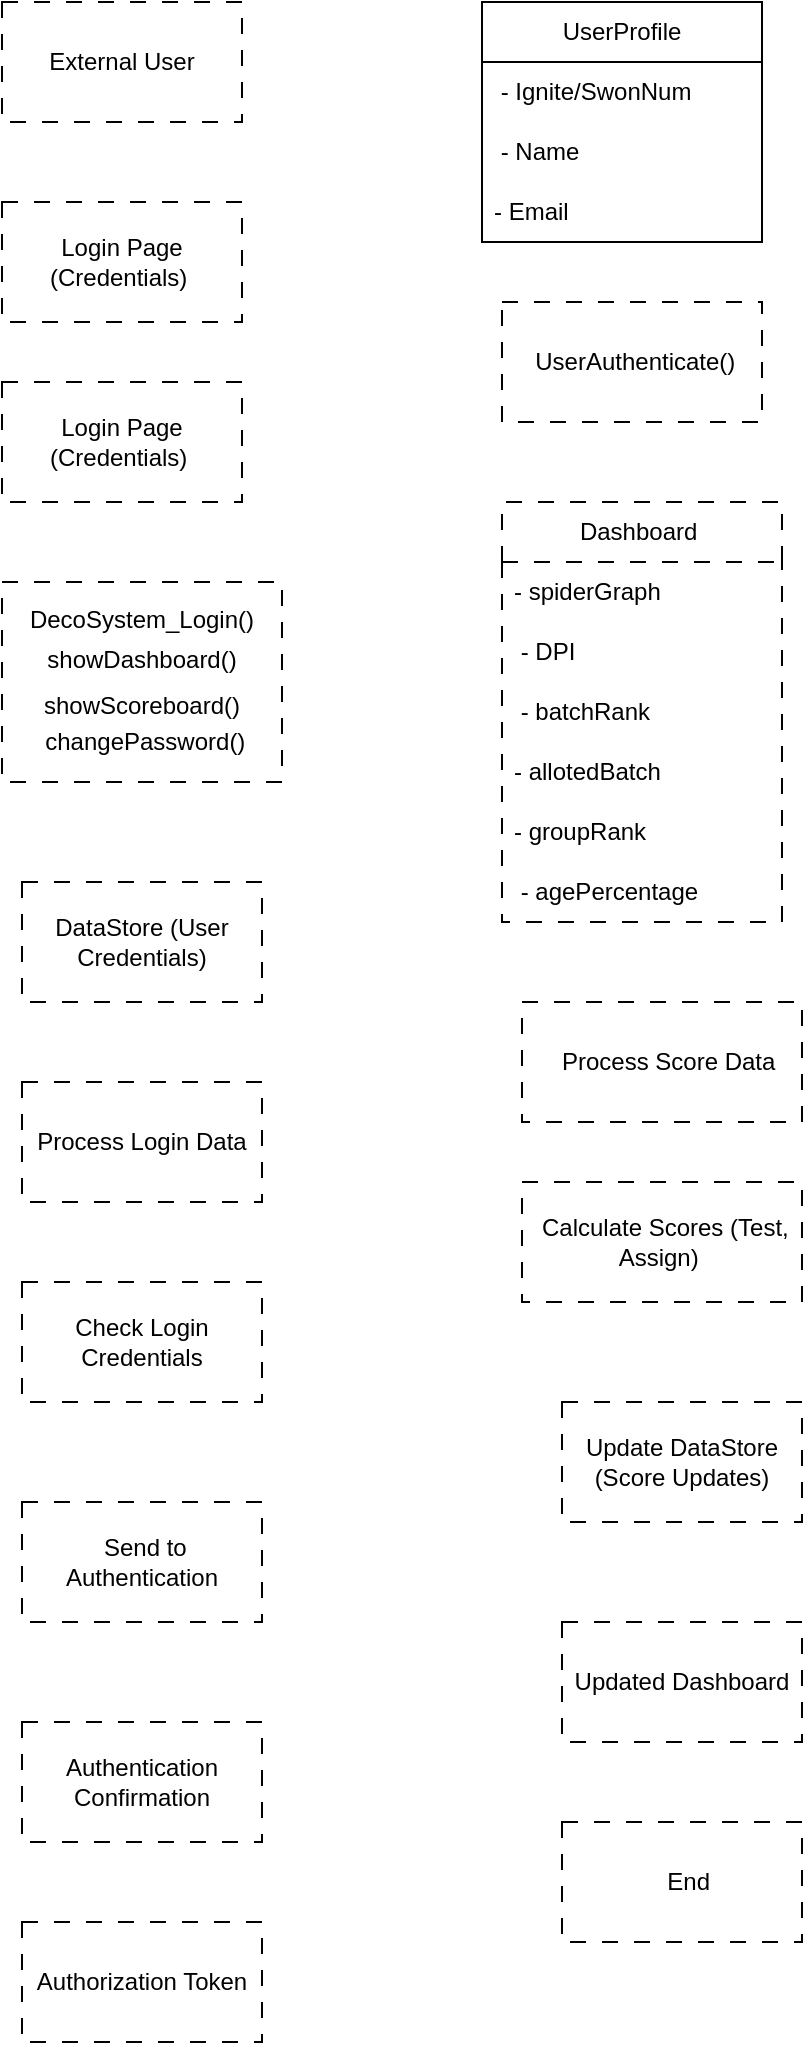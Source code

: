 <mxfile version="22.1.21" type="github">
  <diagram name="Page-1" id="AjSTAS1I5EC3uXCj3nYZ">
    <mxGraphModel dx="1152" dy="637" grid="1" gridSize="10" guides="1" tooltips="1" connect="1" arrows="1" fold="1" page="1" pageScale="1" pageWidth="850" pageHeight="1100" math="0" shadow="0">
      <root>
        <mxCell id="0" />
        <mxCell id="1" parent="0" />
        <mxCell id="Ddk61Lo-YDBHrQUrNhqN-1" value="External User" style="rounded=0;whiteSpace=wrap;html=1;dashed=1;dashPattern=8 8;" vertex="1" parent="1">
          <mxGeometry x="80" y="40" width="120" height="60" as="geometry" />
        </mxCell>
        <mxCell id="Ddk61Lo-YDBHrQUrNhqN-3" value="Login Page (Credentials)&amp;nbsp; " style="rounded=0;whiteSpace=wrap;html=1;dashed=1;dashPattern=8 8;" vertex="1" parent="1">
          <mxGeometry x="80" y="140" width="120" height="60" as="geometry" />
        </mxCell>
        <mxCell id="Ddk61Lo-YDBHrQUrNhqN-4" value="Login Page (Credentials)&amp;nbsp; " style="rounded=0;whiteSpace=wrap;html=1;dashed=1;dashPattern=8 8;" vertex="1" parent="1">
          <mxGeometry x="80" y="230" width="120" height="60" as="geometry" />
        </mxCell>
        <mxCell id="Ddk61Lo-YDBHrQUrNhqN-6" value="&lt;div&gt;DecoSystem_Login()&lt;/div&gt;&lt;div style=&quot;line-height: 210%;&quot;&gt;showDashboard()&lt;br&gt;&lt;/div&gt;&lt;div style=&quot;line-height: 180%;&quot;&gt;showScoreboard()&lt;/div&gt;&lt;div style=&quot;line-height: 130%;&quot;&gt;&amp;nbsp;changePassword()&lt;br&gt;&lt;/div&gt;" style="rounded=0;whiteSpace=wrap;html=1;dashed=1;dashPattern=8 8;" vertex="1" parent="1">
          <mxGeometry x="80" y="330" width="140" height="100" as="geometry" />
        </mxCell>
        <mxCell id="Ddk61Lo-YDBHrQUrNhqN-7" value="DataStore (User Credentials)" style="rounded=0;whiteSpace=wrap;html=1;dashed=1;dashPattern=8 8;" vertex="1" parent="1">
          <mxGeometry x="90" y="480" width="120" height="60" as="geometry" />
        </mxCell>
        <mxCell id="Ddk61Lo-YDBHrQUrNhqN-8" value="Process Login Data" style="rounded=0;whiteSpace=wrap;html=1;dashed=1;dashPattern=8 8;" vertex="1" parent="1">
          <mxGeometry x="90" y="580" width="120" height="60" as="geometry" />
        </mxCell>
        <mxCell id="Ddk61Lo-YDBHrQUrNhqN-9" value="Check Login Credentials " style="rounded=0;whiteSpace=wrap;html=1;dashed=1;dashPattern=8 8;" vertex="1" parent="1">
          <mxGeometry x="90" y="680" width="120" height="60" as="geometry" />
        </mxCell>
        <mxCell id="Ddk61Lo-YDBHrQUrNhqN-10" value="&amp;nbsp;Send to Authentication " style="rounded=0;whiteSpace=wrap;html=1;dashed=1;dashPattern=8 8;" vertex="1" parent="1">
          <mxGeometry x="90" y="790" width="120" height="60" as="geometry" />
        </mxCell>
        <mxCell id="Ddk61Lo-YDBHrQUrNhqN-11" value="Authentication Confirmation  " style="rounded=0;whiteSpace=wrap;html=1;dashed=1;dashPattern=8 8;" vertex="1" parent="1">
          <mxGeometry x="90" y="900" width="120" height="60" as="geometry" />
        </mxCell>
        <mxCell id="Ddk61Lo-YDBHrQUrNhqN-12" value="Authorization Token" style="rounded=0;whiteSpace=wrap;html=1;dashed=1;dashPattern=8 8;" vertex="1" parent="1">
          <mxGeometry x="90" y="1000" width="120" height="60" as="geometry" />
        </mxCell>
        <mxCell id="Ddk61Lo-YDBHrQUrNhqN-13" value="UserProfile " style="swimlane;fontStyle=0;childLayout=stackLayout;horizontal=1;startSize=30;horizontalStack=0;resizeParent=1;resizeParentMax=0;resizeLast=0;collapsible=1;marginBottom=0;whiteSpace=wrap;html=1;" vertex="1" parent="1">
          <mxGeometry x="320" y="40" width="140" height="120" as="geometry" />
        </mxCell>
        <mxCell id="Ddk61Lo-YDBHrQUrNhqN-14" value="&amp;nbsp;- Ignite/SwonNum " style="text;strokeColor=none;fillColor=none;align=left;verticalAlign=middle;spacingLeft=4;spacingRight=4;overflow=hidden;points=[[0,0.5],[1,0.5]];portConstraint=eastwest;rotatable=0;whiteSpace=wrap;html=1;" vertex="1" parent="Ddk61Lo-YDBHrQUrNhqN-13">
          <mxGeometry y="30" width="140" height="30" as="geometry" />
        </mxCell>
        <mxCell id="Ddk61Lo-YDBHrQUrNhqN-15" value="&amp;nbsp;- Name&amp;nbsp; " style="text;strokeColor=none;fillColor=none;align=left;verticalAlign=middle;spacingLeft=4;spacingRight=4;overflow=hidden;points=[[0,0.5],[1,0.5]];portConstraint=eastwest;rotatable=0;whiteSpace=wrap;html=1;" vertex="1" parent="Ddk61Lo-YDBHrQUrNhqN-13">
          <mxGeometry y="60" width="140" height="30" as="geometry" />
        </mxCell>
        <mxCell id="Ddk61Lo-YDBHrQUrNhqN-16" value="- Email&amp;nbsp; " style="text;strokeColor=none;fillColor=none;align=left;verticalAlign=middle;spacingLeft=4;spacingRight=4;overflow=hidden;points=[[0,0.5],[1,0.5]];portConstraint=eastwest;rotatable=0;whiteSpace=wrap;html=1;" vertex="1" parent="Ddk61Lo-YDBHrQUrNhqN-13">
          <mxGeometry y="90" width="140" height="30" as="geometry" />
        </mxCell>
        <mxCell id="Ddk61Lo-YDBHrQUrNhqN-17" value="&amp;nbsp;UserAuthenticate()" style="rounded=0;whiteSpace=wrap;html=1;dashed=1;dashPattern=8 8;" vertex="1" parent="1">
          <mxGeometry x="330" y="190" width="130" height="60" as="geometry" />
        </mxCell>
        <mxCell id="Ddk61Lo-YDBHrQUrNhqN-18" value="Dashboard&amp;nbsp; " style="swimlane;fontStyle=0;childLayout=stackLayout;horizontal=1;startSize=30;horizontalStack=0;resizeParent=1;resizeParentMax=0;resizeLast=0;collapsible=1;marginBottom=0;whiteSpace=wrap;html=1;dashed=1;dashPattern=8 8;" vertex="1" parent="1">
          <mxGeometry x="330" y="290" width="140" height="210" as="geometry" />
        </mxCell>
        <mxCell id="Ddk61Lo-YDBHrQUrNhqN-19" value="- spiderGraph" style="text;strokeColor=none;fillColor=none;align=left;verticalAlign=middle;spacingLeft=4;spacingRight=4;overflow=hidden;points=[[0,0.5],[1,0.5]];portConstraint=eastwest;rotatable=0;whiteSpace=wrap;html=1;" vertex="1" parent="Ddk61Lo-YDBHrQUrNhqN-18">
          <mxGeometry y="30" width="140" height="30" as="geometry" />
        </mxCell>
        <mxCell id="Ddk61Lo-YDBHrQUrNhqN-20" value="&amp;nbsp;- DPI&amp;nbsp;&amp;nbsp;&amp;nbsp; " style="text;strokeColor=none;fillColor=none;align=left;verticalAlign=middle;spacingLeft=4;spacingRight=4;overflow=hidden;points=[[0,0.5],[1,0.5]];portConstraint=eastwest;rotatable=0;whiteSpace=wrap;html=1;" vertex="1" parent="Ddk61Lo-YDBHrQUrNhqN-18">
          <mxGeometry y="60" width="140" height="30" as="geometry" />
        </mxCell>
        <mxCell id="Ddk61Lo-YDBHrQUrNhqN-21" value="&amp;nbsp;- batchRank&amp;nbsp; " style="text;strokeColor=none;fillColor=none;align=left;verticalAlign=middle;spacingLeft=4;spacingRight=4;overflow=hidden;points=[[0,0.5],[1,0.5]];portConstraint=eastwest;rotatable=0;whiteSpace=wrap;html=1;" vertex="1" parent="Ddk61Lo-YDBHrQUrNhqN-18">
          <mxGeometry y="90" width="140" height="30" as="geometry" />
        </mxCell>
        <mxCell id="Ddk61Lo-YDBHrQUrNhqN-34" value="- allotedBatch " style="text;strokeColor=none;fillColor=none;align=left;verticalAlign=middle;spacingLeft=4;spacingRight=4;overflow=hidden;points=[[0,0.5],[1,0.5]];portConstraint=eastwest;rotatable=0;whiteSpace=wrap;html=1;" vertex="1" parent="Ddk61Lo-YDBHrQUrNhqN-18">
          <mxGeometry y="120" width="140" height="30" as="geometry" />
        </mxCell>
        <mxCell id="Ddk61Lo-YDBHrQUrNhqN-33" value="- groupRank" style="text;strokeColor=none;fillColor=none;align=left;verticalAlign=middle;spacingLeft=4;spacingRight=4;overflow=hidden;points=[[0,0.5],[1,0.5]];portConstraint=eastwest;rotatable=0;whiteSpace=wrap;html=1;" vertex="1" parent="Ddk61Lo-YDBHrQUrNhqN-18">
          <mxGeometry y="150" width="140" height="30" as="geometry" />
        </mxCell>
        <mxCell id="Ddk61Lo-YDBHrQUrNhqN-35" value="&amp;nbsp;- agePercentage&amp;nbsp; " style="text;strokeColor=none;fillColor=none;align=left;verticalAlign=middle;spacingLeft=4;spacingRight=4;overflow=hidden;points=[[0,0.5],[1,0.5]];portConstraint=eastwest;rotatable=0;whiteSpace=wrap;html=1;" vertex="1" parent="Ddk61Lo-YDBHrQUrNhqN-18">
          <mxGeometry y="180" width="140" height="30" as="geometry" />
        </mxCell>
        <mxCell id="Ddk61Lo-YDBHrQUrNhqN-36" value="&amp;nbsp; Process Score Data " style="rounded=0;whiteSpace=wrap;html=1;dashed=1;dashPattern=8 8;" vertex="1" parent="1">
          <mxGeometry x="340" y="540" width="140" height="60" as="geometry" />
        </mxCell>
        <mxCell id="Ddk61Lo-YDBHrQUrNhqN-38" value="&amp;nbsp;Calculate Scores (Test, Assign)&amp;nbsp; " style="rounded=0;whiteSpace=wrap;html=1;dashed=1;dashPattern=8 8;" vertex="1" parent="1">
          <mxGeometry x="340" y="630" width="140" height="60" as="geometry" />
        </mxCell>
        <mxCell id="Ddk61Lo-YDBHrQUrNhqN-39" value="Update DataStore (Score Updates)" style="rounded=0;whiteSpace=wrap;html=1;dashed=1;dashPattern=8 8;" vertex="1" parent="1">
          <mxGeometry x="360" y="740" width="120" height="60" as="geometry" />
        </mxCell>
        <mxCell id="Ddk61Lo-YDBHrQUrNhqN-41" value="&amp;nbsp;Updated Dashboard&amp;nbsp; " style="rounded=0;whiteSpace=wrap;html=1;dashed=1;dashPattern=8 8;" vertex="1" parent="1">
          <mxGeometry x="360" y="850" width="120" height="60" as="geometry" />
        </mxCell>
        <mxCell id="Ddk61Lo-YDBHrQUrNhqN-42" value="&amp;nbsp;&amp;nbsp;&amp;nbsp;&amp;nbsp;&amp;nbsp; End&amp;nbsp;&amp;nbsp;&amp;nbsp;&amp;nbsp; " style="rounded=0;whiteSpace=wrap;html=1;dashed=1;dashPattern=8 8;" vertex="1" parent="1">
          <mxGeometry x="360" y="950" width="120" height="60" as="geometry" />
        </mxCell>
      </root>
    </mxGraphModel>
  </diagram>
</mxfile>
